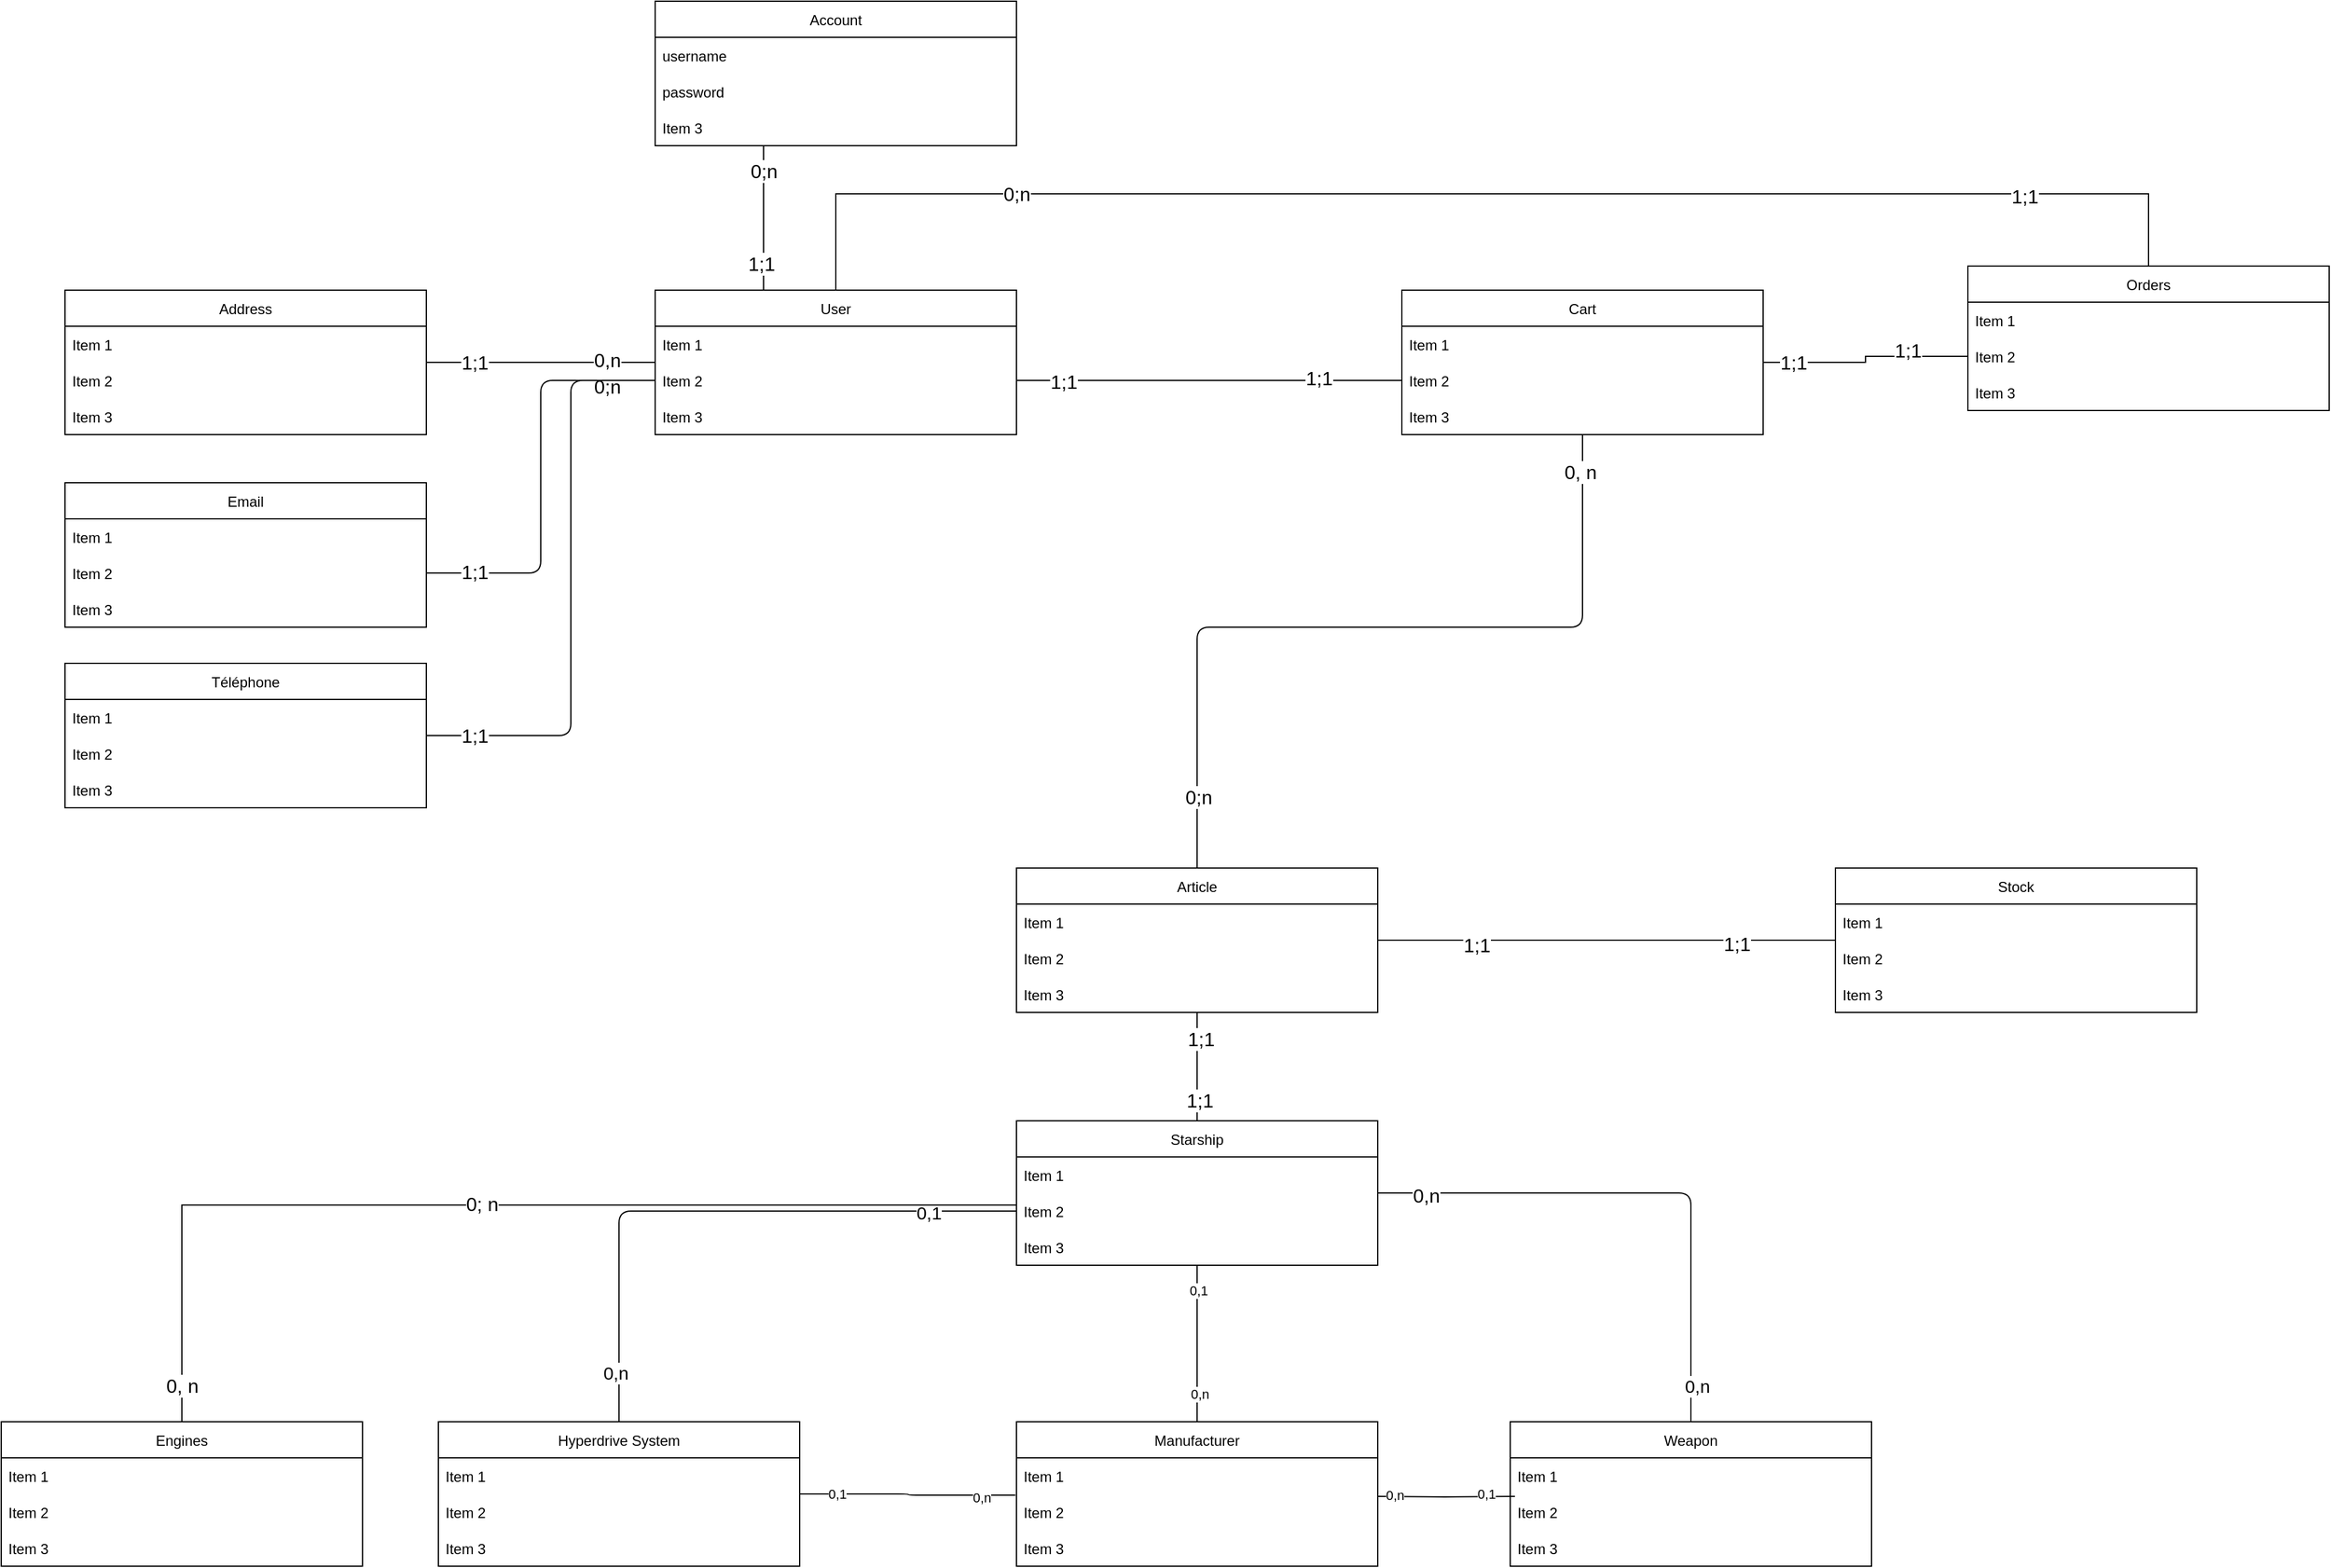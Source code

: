 <mxfile version="20.4.1" type="device"><diagram id="rT2Iz0kQ0QeKjSyK0mI3" name="Page-1"><mxGraphModel dx="2305" dy="2018" grid="1" gridSize="10" guides="1" tooltips="1" connect="1" arrows="1" fold="1" page="1" pageScale="1" pageWidth="827" pageHeight="1169" math="0" shadow="0"><root><mxCell id="0"/><mxCell id="1" parent="0"/><mxCell id="h0poUGwmdhErzP5atCPC-44" style="edgeStyle=orthogonalEdgeStyle;rounded=1;orthogonalLoop=1;jettySize=auto;html=1;entryX=0.5;entryY=1;entryDx=0;entryDy=0;fontSize=16;endArrow=none;endFill=0;" parent="1" source="kYC4Vudnu6UgbGnyL3V1-33" target="h0poUGwmdhErzP5atCPC-37" edge="1"><mxGeometry relative="1" as="geometry"><mxPoint x="440" y="500" as="sourcePoint"/><Array as="points"><mxPoint x="430" y="360"/><mxPoint x="750" y="360"/></Array></mxGeometry></mxCell><mxCell id="h0poUGwmdhErzP5atCPC-45" value="0, n" style="edgeLabel;html=1;align=center;verticalAlign=middle;resizable=0;points=[];fontSize=16;" parent="h0poUGwmdhErzP5atCPC-44" vertex="1" connectable="0"><mxGeometry x="0.911" y="2" relative="1" as="geometry"><mxPoint as="offset"/></mxGeometry></mxCell><mxCell id="h0poUGwmdhErzP5atCPC-46" value="0;n" style="edgeLabel;html=1;align=center;verticalAlign=middle;resizable=0;points=[];fontSize=16;" parent="h0poUGwmdhErzP5atCPC-44" vertex="1" connectable="0"><mxGeometry x="-0.826" y="-1" relative="1" as="geometry"><mxPoint as="offset"/></mxGeometry></mxCell><mxCell id="kYC4Vudnu6UgbGnyL3V1-67" style="edgeStyle=orthogonalEdgeStyle;rounded=0;orthogonalLoop=1;jettySize=auto;html=1;fontSize=16;endArrow=none;endFill=0;" edge="1" parent="1" source="h0poUGwmdhErzP5atCPC-33" target="kYC4Vudnu6UgbGnyL3V1-43"><mxGeometry relative="1" as="geometry"><Array as="points"><mxPoint x="130"/><mxPoint x="1220"/></Array></mxGeometry></mxCell><mxCell id="kYC4Vudnu6UgbGnyL3V1-68" value="0;n" style="edgeLabel;html=1;align=center;verticalAlign=middle;resizable=0;points=[];fontSize=16;" vertex="1" connectable="0" parent="kYC4Vudnu6UgbGnyL3V1-67"><mxGeometry x="-0.62" y="-5" relative="1" as="geometry"><mxPoint x="-4" y="-5" as="offset"/></mxGeometry></mxCell><mxCell id="kYC4Vudnu6UgbGnyL3V1-69" value="1;1" style="edgeLabel;html=1;align=center;verticalAlign=middle;resizable=0;points=[];fontSize=16;" vertex="1" connectable="0" parent="kYC4Vudnu6UgbGnyL3V1-67"><mxGeometry x="0.734" y="-2" relative="1" as="geometry"><mxPoint as="offset"/></mxGeometry></mxCell><mxCell id="h0poUGwmdhErzP5atCPC-33" value="User" style="swimlane;fontStyle=0;childLayout=stackLayout;horizontal=1;startSize=30;horizontalStack=0;resizeParent=1;resizeParentMax=0;resizeLast=0;collapsible=1;marginBottom=0;" parent="1" vertex="1"><mxGeometry x="-20" y="80" width="300" height="120" as="geometry"/></mxCell><mxCell id="h0poUGwmdhErzP5atCPC-34" value="Item 1" style="text;strokeColor=none;fillColor=none;align=left;verticalAlign=middle;spacingLeft=4;spacingRight=4;overflow=hidden;points=[[0,0.5],[1,0.5]];portConstraint=eastwest;rotatable=0;" parent="h0poUGwmdhErzP5atCPC-33" vertex="1"><mxGeometry y="30" width="300" height="30" as="geometry"/></mxCell><mxCell id="h0poUGwmdhErzP5atCPC-35" value="Item 2" style="text;strokeColor=none;fillColor=none;align=left;verticalAlign=middle;spacingLeft=4;spacingRight=4;overflow=hidden;points=[[0,0.5],[1,0.5]];portConstraint=eastwest;rotatable=0;" parent="h0poUGwmdhErzP5atCPC-33" vertex="1"><mxGeometry y="60" width="300" height="30" as="geometry"/></mxCell><mxCell id="h0poUGwmdhErzP5atCPC-36" value="Item 3" style="text;strokeColor=none;fillColor=none;align=left;verticalAlign=middle;spacingLeft=4;spacingRight=4;overflow=hidden;points=[[0,0.5],[1,0.5]];portConstraint=eastwest;rotatable=0;" parent="h0poUGwmdhErzP5atCPC-33" vertex="1"><mxGeometry y="90" width="300" height="30" as="geometry"/></mxCell><mxCell id="h0poUGwmdhErzP5atCPC-37" value="Cart" style="swimlane;fontStyle=0;childLayout=stackLayout;horizontal=1;startSize=30;horizontalStack=0;resizeParent=1;resizeParentMax=0;resizeLast=0;collapsible=1;marginBottom=0;" parent="1" vertex="1"><mxGeometry x="600" y="80" width="300" height="120" as="geometry"/></mxCell><mxCell id="h0poUGwmdhErzP5atCPC-38" value="Item 1" style="text;strokeColor=none;fillColor=none;align=left;verticalAlign=middle;spacingLeft=4;spacingRight=4;overflow=hidden;points=[[0,0.5],[1,0.5]];portConstraint=eastwest;rotatable=0;" parent="h0poUGwmdhErzP5atCPC-37" vertex="1"><mxGeometry y="30" width="300" height="30" as="geometry"/></mxCell><mxCell id="h0poUGwmdhErzP5atCPC-39" value="Item 2" style="text;strokeColor=none;fillColor=none;align=left;verticalAlign=middle;spacingLeft=4;spacingRight=4;overflow=hidden;points=[[0,0.5],[1,0.5]];portConstraint=eastwest;rotatable=0;" parent="h0poUGwmdhErzP5atCPC-37" vertex="1"><mxGeometry y="60" width="300" height="30" as="geometry"/></mxCell><mxCell id="h0poUGwmdhErzP5atCPC-40" value="Item 3" style="text;strokeColor=none;fillColor=none;align=left;verticalAlign=middle;spacingLeft=4;spacingRight=4;overflow=hidden;points=[[0,0.5],[1,0.5]];portConstraint=eastwest;rotatable=0;" parent="h0poUGwmdhErzP5atCPC-37" vertex="1"><mxGeometry y="90" width="300" height="30" as="geometry"/></mxCell><mxCell id="h0poUGwmdhErzP5atCPC-41" style="edgeStyle=orthogonalEdgeStyle;rounded=1;orthogonalLoop=1;jettySize=auto;html=1;entryX=0;entryY=0.5;entryDx=0;entryDy=0;fontSize=16;endArrow=none;endFill=0;" parent="1" source="h0poUGwmdhErzP5atCPC-35" target="h0poUGwmdhErzP5atCPC-39" edge="1"><mxGeometry relative="1" as="geometry"/></mxCell><mxCell id="h0poUGwmdhErzP5atCPC-42" value="1;1" style="edgeLabel;html=1;align=center;verticalAlign=middle;resizable=0;points=[];fontSize=16;" parent="h0poUGwmdhErzP5atCPC-41" vertex="1" connectable="0"><mxGeometry x="0.569" y="2" relative="1" as="geometry"><mxPoint as="offset"/></mxGeometry></mxCell><mxCell id="h0poUGwmdhErzP5atCPC-43" value="1;1" style="edgeLabel;html=1;align=center;verticalAlign=middle;resizable=0;points=[];fontSize=16;" parent="h0poUGwmdhErzP5atCPC-41" vertex="1" connectable="0"><mxGeometry x="-0.756" y="-1" relative="1" as="geometry"><mxPoint as="offset"/></mxGeometry></mxCell><mxCell id="kYC4Vudnu6UgbGnyL3V1-37" style="edgeStyle=orthogonalEdgeStyle;rounded=0;orthogonalLoop=1;jettySize=auto;html=1;endArrow=none;endFill=0;" edge="1" parent="1" source="h0poUGwmdhErzP5atCPC-53" target="kYC4Vudnu6UgbGnyL3V1-33"><mxGeometry relative="1" as="geometry"><Array as="points"><mxPoint x="680" y="620"/><mxPoint x="680" y="620"/></Array></mxGeometry></mxCell><mxCell id="kYC4Vudnu6UgbGnyL3V1-38" value="1;1" style="edgeLabel;html=1;align=center;verticalAlign=middle;resizable=0;points=[];fontSize=16;" vertex="1" connectable="0" parent="kYC4Vudnu6UgbGnyL3V1-37"><mxGeometry x="-0.568" y="3" relative="1" as="geometry"><mxPoint as="offset"/></mxGeometry></mxCell><mxCell id="kYC4Vudnu6UgbGnyL3V1-39" value="1;1" style="edgeLabel;html=1;align=center;verticalAlign=middle;resizable=0;points=[];fontSize=16;" vertex="1" connectable="0" parent="kYC4Vudnu6UgbGnyL3V1-37"><mxGeometry x="0.568" y="4" relative="1" as="geometry"><mxPoint as="offset"/></mxGeometry></mxCell><mxCell id="h0poUGwmdhErzP5atCPC-53" value="Stock" style="swimlane;fontStyle=0;childLayout=stackLayout;horizontal=1;startSize=30;horizontalStack=0;resizeParent=1;resizeParentMax=0;resizeLast=0;collapsible=1;marginBottom=0;" parent="1" vertex="1"><mxGeometry x="960" y="560" width="300" height="120" as="geometry"/></mxCell><mxCell id="h0poUGwmdhErzP5atCPC-54" value="Item 1" style="text;strokeColor=none;fillColor=none;align=left;verticalAlign=middle;spacingLeft=4;spacingRight=4;overflow=hidden;points=[[0,0.5],[1,0.5]];portConstraint=eastwest;rotatable=0;" parent="h0poUGwmdhErzP5atCPC-53" vertex="1"><mxGeometry y="30" width="300" height="30" as="geometry"/></mxCell><mxCell id="h0poUGwmdhErzP5atCPC-55" value="Item 2" style="text;strokeColor=none;fillColor=none;align=left;verticalAlign=middle;spacingLeft=4;spacingRight=4;overflow=hidden;points=[[0,0.5],[1,0.5]];portConstraint=eastwest;rotatable=0;" parent="h0poUGwmdhErzP5atCPC-53" vertex="1"><mxGeometry y="60" width="300" height="30" as="geometry"/></mxCell><mxCell id="h0poUGwmdhErzP5atCPC-56" value="Item 3" style="text;strokeColor=none;fillColor=none;align=left;verticalAlign=middle;spacingLeft=4;spacingRight=4;overflow=hidden;points=[[0,0.5],[1,0.5]];portConstraint=eastwest;rotatable=0;" parent="h0poUGwmdhErzP5atCPC-53" vertex="1"><mxGeometry y="90" width="300" height="30" as="geometry"/></mxCell><mxCell id="h0poUGwmdhErzP5atCPC-64" style="edgeStyle=orthogonalEdgeStyle;rounded=1;orthogonalLoop=1;jettySize=auto;html=1;fontSize=16;endArrow=none;endFill=0;" parent="1" source="h0poUGwmdhErzP5atCPC-60" target="h0poUGwmdhErzP5atCPC-33" edge="1"><mxGeometry relative="1" as="geometry"><Array as="points"><mxPoint x="-40" y="140"/><mxPoint x="-40" y="140"/></Array></mxGeometry></mxCell><mxCell id="h0poUGwmdhErzP5atCPC-65" value="0,n" style="edgeLabel;html=1;align=center;verticalAlign=middle;resizable=0;points=[];fontSize=16;" parent="h0poUGwmdhErzP5atCPC-64" vertex="1" connectable="0"><mxGeometry x="0.789" y="2" relative="1" as="geometry"><mxPoint x="-20" as="offset"/></mxGeometry></mxCell><mxCell id="h0poUGwmdhErzP5atCPC-66" value="1;1" style="edgeLabel;html=1;align=center;verticalAlign=middle;resizable=0;points=[];fontSize=16;" parent="h0poUGwmdhErzP5atCPC-64" vertex="1" connectable="0"><mxGeometry x="-0.632" relative="1" as="geometry"><mxPoint x="5" as="offset"/></mxGeometry></mxCell><mxCell id="h0poUGwmdhErzP5atCPC-60" value="Address" style="swimlane;fontStyle=0;childLayout=stackLayout;horizontal=1;startSize=30;horizontalStack=0;resizeParent=1;resizeParentMax=0;resizeLast=0;collapsible=1;marginBottom=0;" parent="1" vertex="1"><mxGeometry x="-510" y="80" width="300" height="120" as="geometry"/></mxCell><mxCell id="h0poUGwmdhErzP5atCPC-61" value="Item 1" style="text;strokeColor=none;fillColor=none;align=left;verticalAlign=middle;spacingLeft=4;spacingRight=4;overflow=hidden;points=[[0,0.5],[1,0.5]];portConstraint=eastwest;rotatable=0;" parent="h0poUGwmdhErzP5atCPC-60" vertex="1"><mxGeometry y="30" width="300" height="30" as="geometry"/></mxCell><mxCell id="h0poUGwmdhErzP5atCPC-62" value="Item 2" style="text;strokeColor=none;fillColor=none;align=left;verticalAlign=middle;spacingLeft=4;spacingRight=4;overflow=hidden;points=[[0,0.5],[1,0.5]];portConstraint=eastwest;rotatable=0;" parent="h0poUGwmdhErzP5atCPC-60" vertex="1"><mxGeometry y="60" width="300" height="30" as="geometry"/></mxCell><mxCell id="h0poUGwmdhErzP5atCPC-63" value="Item 3" style="text;strokeColor=none;fillColor=none;align=left;verticalAlign=middle;spacingLeft=4;spacingRight=4;overflow=hidden;points=[[0,0.5],[1,0.5]];portConstraint=eastwest;rotatable=0;" parent="h0poUGwmdhErzP5atCPC-60" vertex="1"><mxGeometry y="90" width="300" height="30" as="geometry"/></mxCell><mxCell id="h0poUGwmdhErzP5atCPC-67" value="Email" style="swimlane;fontStyle=0;childLayout=stackLayout;horizontal=1;startSize=30;horizontalStack=0;resizeParent=1;resizeParentMax=0;resizeLast=0;collapsible=1;marginBottom=0;" parent="1" vertex="1"><mxGeometry x="-510" y="240" width="300" height="120" as="geometry"/></mxCell><mxCell id="h0poUGwmdhErzP5atCPC-68" value="Item 1" style="text;strokeColor=none;fillColor=none;align=left;verticalAlign=middle;spacingLeft=4;spacingRight=4;overflow=hidden;points=[[0,0.5],[1,0.5]];portConstraint=eastwest;rotatable=0;" parent="h0poUGwmdhErzP5atCPC-67" vertex="1"><mxGeometry y="30" width="300" height="30" as="geometry"/></mxCell><mxCell id="h0poUGwmdhErzP5atCPC-69" value="Item 2" style="text;strokeColor=none;fillColor=none;align=left;verticalAlign=middle;spacingLeft=4;spacingRight=4;overflow=hidden;points=[[0,0.5],[1,0.5]];portConstraint=eastwest;rotatable=0;" parent="h0poUGwmdhErzP5atCPC-67" vertex="1"><mxGeometry y="60" width="300" height="30" as="geometry"/></mxCell><mxCell id="h0poUGwmdhErzP5atCPC-70" value="Item 3" style="text;strokeColor=none;fillColor=none;align=left;verticalAlign=middle;spacingLeft=4;spacingRight=4;overflow=hidden;points=[[0,0.5],[1,0.5]];portConstraint=eastwest;rotatable=0;" parent="h0poUGwmdhErzP5atCPC-67" vertex="1"><mxGeometry y="90" width="300" height="30" as="geometry"/></mxCell><mxCell id="h0poUGwmdhErzP5atCPC-71" style="edgeStyle=orthogonalEdgeStyle;rounded=1;orthogonalLoop=1;jettySize=auto;html=1;fontSize=16;endArrow=none;endFill=0;" parent="1" source="h0poUGwmdhErzP5atCPC-67" target="h0poUGwmdhErzP5atCPC-35" edge="1"><mxGeometry relative="1" as="geometry"><Array as="points"><mxPoint x="-115" y="315"/><mxPoint x="-115" y="155"/></Array></mxGeometry></mxCell><mxCell id="h0poUGwmdhErzP5atCPC-72" value="0;n" style="edgeLabel;html=1;align=center;verticalAlign=middle;resizable=0;points=[];fontSize=16;" parent="h0poUGwmdhErzP5atCPC-71" vertex="1" connectable="0"><mxGeometry x="0.811" y="3" relative="1" as="geometry"><mxPoint x="-7" y="8" as="offset"/></mxGeometry></mxCell><mxCell id="h0poUGwmdhErzP5atCPC-73" value="1;1" style="edgeLabel;html=1;align=center;verticalAlign=middle;resizable=0;points=[];fontSize=16;" parent="h0poUGwmdhErzP5atCPC-71" vertex="1" connectable="0"><mxGeometry x="-0.823" y="1" relative="1" as="geometry"><mxPoint x="9" as="offset"/></mxGeometry></mxCell><mxCell id="h0poUGwmdhErzP5atCPC-78" style="edgeStyle=orthogonalEdgeStyle;rounded=1;orthogonalLoop=1;jettySize=auto;html=1;entryX=0;entryY=0.5;entryDx=0;entryDy=0;fontSize=16;endArrow=none;endFill=0;" parent="1" source="h0poUGwmdhErzP5atCPC-74" target="h0poUGwmdhErzP5atCPC-35" edge="1"><mxGeometry relative="1" as="geometry"><Array as="points"><mxPoint x="-90" y="450"/><mxPoint x="-90" y="155"/></Array></mxGeometry></mxCell><mxCell id="h0poUGwmdhErzP5atCPC-79" value="1;1" style="edgeLabel;html=1;align=center;verticalAlign=middle;resizable=0;points=[];fontSize=16;" parent="h0poUGwmdhErzP5atCPC-78" vertex="1" connectable="0"><mxGeometry x="-0.897" y="-1" relative="1" as="geometry"><mxPoint x="15" y="-1" as="offset"/></mxGeometry></mxCell><mxCell id="h0poUGwmdhErzP5atCPC-74" value="Téléphone" style="swimlane;fontStyle=0;childLayout=stackLayout;horizontal=1;startSize=30;horizontalStack=0;resizeParent=1;resizeParentMax=0;resizeLast=0;collapsible=1;marginBottom=0;" parent="1" vertex="1"><mxGeometry x="-510" y="390" width="300" height="120" as="geometry"/></mxCell><mxCell id="h0poUGwmdhErzP5atCPC-75" value="Item 1" style="text;strokeColor=none;fillColor=none;align=left;verticalAlign=middle;spacingLeft=4;spacingRight=4;overflow=hidden;points=[[0,0.5],[1,0.5]];portConstraint=eastwest;rotatable=0;" parent="h0poUGwmdhErzP5atCPC-74" vertex="1"><mxGeometry y="30" width="300" height="30" as="geometry"/></mxCell><mxCell id="h0poUGwmdhErzP5atCPC-76" value="Item 2" style="text;strokeColor=none;fillColor=none;align=left;verticalAlign=middle;spacingLeft=4;spacingRight=4;overflow=hidden;points=[[0,0.5],[1,0.5]];portConstraint=eastwest;rotatable=0;" parent="h0poUGwmdhErzP5atCPC-74" vertex="1"><mxGeometry y="60" width="300" height="30" as="geometry"/></mxCell><mxCell id="h0poUGwmdhErzP5atCPC-77" value="Item 3" style="text;strokeColor=none;fillColor=none;align=left;verticalAlign=middle;spacingLeft=4;spacingRight=4;overflow=hidden;points=[[0,0.5],[1,0.5]];portConstraint=eastwest;rotatable=0;" parent="h0poUGwmdhErzP5atCPC-74" vertex="1"><mxGeometry y="90" width="300" height="30" as="geometry"/></mxCell><mxCell id="kYC4Vudnu6UgbGnyL3V1-1" style="edgeStyle=orthogonalEdgeStyle;rounded=1;orthogonalLoop=1;jettySize=auto;html=1;endArrow=none;endFill=0;" edge="1" parent="1" source="kYC4Vudnu6UgbGnyL3V1-4" target="kYC4Vudnu6UgbGnyL3V1-12"><mxGeometry relative="1" as="geometry"/></mxCell><mxCell id="kYC4Vudnu6UgbGnyL3V1-2" value="&lt;font style=&quot;font-size: 16px&quot;&gt;0,n&lt;/font&gt;" style="edgeLabel;html=1;align=center;verticalAlign=middle;resizable=0;points=[];" vertex="1" connectable="0" parent="kYC4Vudnu6UgbGnyL3V1-1"><mxGeometry x="-0.822" y="-2" relative="1" as="geometry"><mxPoint as="offset"/></mxGeometry></mxCell><mxCell id="kYC4Vudnu6UgbGnyL3V1-3" value="0,n" style="edgeLabel;html=1;align=center;verticalAlign=middle;resizable=0;points=[];fontSize=15;" vertex="1" connectable="0" parent="kYC4Vudnu6UgbGnyL3V1-1"><mxGeometry x="0.867" y="5" relative="1" as="geometry"><mxPoint as="offset"/></mxGeometry></mxCell><mxCell id="kYC4Vudnu6UgbGnyL3V1-40" style="edgeStyle=orthogonalEdgeStyle;rounded=0;orthogonalLoop=1;jettySize=auto;html=1;fontSize=16;endArrow=none;endFill=0;" edge="1" parent="1" source="kYC4Vudnu6UgbGnyL3V1-4" target="kYC4Vudnu6UgbGnyL3V1-33"><mxGeometry relative="1" as="geometry"><Array as="points"><mxPoint x="430" y="700"/><mxPoint x="430" y="700"/></Array></mxGeometry></mxCell><mxCell id="kYC4Vudnu6UgbGnyL3V1-41" value="1;1" style="edgeLabel;html=1;align=center;verticalAlign=middle;resizable=0;points=[];fontSize=16;" vertex="1" connectable="0" parent="kYC4Vudnu6UgbGnyL3V1-40"><mxGeometry x="-0.622" y="-2" relative="1" as="geometry"><mxPoint as="offset"/></mxGeometry></mxCell><mxCell id="kYC4Vudnu6UgbGnyL3V1-4" value="Starship" style="swimlane;fontStyle=0;childLayout=stackLayout;horizontal=1;startSize=30;horizontalStack=0;resizeParent=1;resizeParentMax=0;resizeLast=0;collapsible=1;marginBottom=0;" vertex="1" parent="1"><mxGeometry x="280" y="770" width="300" height="120" as="geometry"/></mxCell><mxCell id="kYC4Vudnu6UgbGnyL3V1-5" value="Item 1" style="text;strokeColor=none;fillColor=none;align=left;verticalAlign=middle;spacingLeft=4;spacingRight=4;overflow=hidden;points=[[0,0.5],[1,0.5]];portConstraint=eastwest;rotatable=0;" vertex="1" parent="kYC4Vudnu6UgbGnyL3V1-4"><mxGeometry y="30" width="300" height="30" as="geometry"/></mxCell><mxCell id="kYC4Vudnu6UgbGnyL3V1-6" value="Item 2" style="text;strokeColor=none;fillColor=none;align=left;verticalAlign=middle;spacingLeft=4;spacingRight=4;overflow=hidden;points=[[0,0.5],[1,0.5]];portConstraint=eastwest;rotatable=0;" vertex="1" parent="kYC4Vudnu6UgbGnyL3V1-4"><mxGeometry y="60" width="300" height="30" as="geometry"/></mxCell><mxCell id="kYC4Vudnu6UgbGnyL3V1-7" value="Item 3" style="text;strokeColor=none;fillColor=none;align=left;verticalAlign=middle;spacingLeft=4;spacingRight=4;overflow=hidden;points=[[0,0.5],[1,0.5]];portConstraint=eastwest;rotatable=0;" vertex="1" parent="kYC4Vudnu6UgbGnyL3V1-4"><mxGeometry y="90" width="300" height="30" as="geometry"/></mxCell><mxCell id="kYC4Vudnu6UgbGnyL3V1-8" value="Hyperdrive System" style="swimlane;fontStyle=0;childLayout=stackLayout;horizontal=1;startSize=30;horizontalStack=0;resizeParent=1;resizeParentMax=0;resizeLast=0;collapsible=1;marginBottom=0;" vertex="1" parent="1"><mxGeometry x="-200" y="1020" width="300" height="120" as="geometry"/></mxCell><mxCell id="kYC4Vudnu6UgbGnyL3V1-9" value="Item 1" style="text;strokeColor=none;fillColor=none;align=left;verticalAlign=middle;spacingLeft=4;spacingRight=4;overflow=hidden;points=[[0,0.5],[1,0.5]];portConstraint=eastwest;rotatable=0;" vertex="1" parent="kYC4Vudnu6UgbGnyL3V1-8"><mxGeometry y="30" width="300" height="30" as="geometry"/></mxCell><mxCell id="kYC4Vudnu6UgbGnyL3V1-10" value="Item 2" style="text;strokeColor=none;fillColor=none;align=left;verticalAlign=middle;spacingLeft=4;spacingRight=4;overflow=hidden;points=[[0,0.5],[1,0.5]];portConstraint=eastwest;rotatable=0;" vertex="1" parent="kYC4Vudnu6UgbGnyL3V1-8"><mxGeometry y="60" width="300" height="30" as="geometry"/></mxCell><mxCell id="kYC4Vudnu6UgbGnyL3V1-11" value="Item 3" style="text;strokeColor=none;fillColor=none;align=left;verticalAlign=middle;spacingLeft=4;spacingRight=4;overflow=hidden;points=[[0,0.5],[1,0.5]];portConstraint=eastwest;rotatable=0;" vertex="1" parent="kYC4Vudnu6UgbGnyL3V1-8"><mxGeometry y="90" width="300" height="30" as="geometry"/></mxCell><mxCell id="kYC4Vudnu6UgbGnyL3V1-12" value="Weapon" style="swimlane;fontStyle=0;childLayout=stackLayout;horizontal=1;startSize=30;horizontalStack=0;resizeParent=1;resizeParentMax=0;resizeLast=0;collapsible=1;marginBottom=0;" vertex="1" parent="1"><mxGeometry x="690" y="1020" width="300" height="120" as="geometry"/></mxCell><mxCell id="kYC4Vudnu6UgbGnyL3V1-13" value="Item 1" style="text;strokeColor=none;fillColor=none;align=left;verticalAlign=middle;spacingLeft=4;spacingRight=4;overflow=hidden;points=[[0,0.5],[1,0.5]];portConstraint=eastwest;rotatable=0;" vertex="1" parent="kYC4Vudnu6UgbGnyL3V1-12"><mxGeometry y="30" width="300" height="30" as="geometry"/></mxCell><mxCell id="kYC4Vudnu6UgbGnyL3V1-14" value="Item 2" style="text;strokeColor=none;fillColor=none;align=left;verticalAlign=middle;spacingLeft=4;spacingRight=4;overflow=hidden;points=[[0,0.5],[1,0.5]];portConstraint=eastwest;rotatable=0;" vertex="1" parent="kYC4Vudnu6UgbGnyL3V1-12"><mxGeometry y="60" width="300" height="30" as="geometry"/></mxCell><mxCell id="kYC4Vudnu6UgbGnyL3V1-15" value="Item 3" style="text;strokeColor=none;fillColor=none;align=left;verticalAlign=middle;spacingLeft=4;spacingRight=4;overflow=hidden;points=[[0,0.5],[1,0.5]];portConstraint=eastwest;rotatable=0;" vertex="1" parent="kYC4Vudnu6UgbGnyL3V1-12"><mxGeometry y="90" width="300" height="30" as="geometry"/></mxCell><mxCell id="kYC4Vudnu6UgbGnyL3V1-16" style="edgeStyle=orthogonalEdgeStyle;rounded=0;orthogonalLoop=1;jettySize=auto;html=1;entryX=0.5;entryY=0;entryDx=0;entryDy=0;strokeColor=none;" edge="1" parent="1" source="kYC4Vudnu6UgbGnyL3V1-17" target="kYC4Vudnu6UgbGnyL3V1-12"><mxGeometry relative="1" as="geometry"/></mxCell><mxCell id="kYC4Vudnu6UgbGnyL3V1-17" value="Manufacturer" style="swimlane;fontStyle=0;childLayout=stackLayout;horizontal=1;startSize=30;horizontalStack=0;resizeParent=1;resizeParentMax=0;resizeLast=0;collapsible=1;marginBottom=0;" vertex="1" parent="1"><mxGeometry x="280" y="1020" width="300" height="120" as="geometry"/></mxCell><mxCell id="kYC4Vudnu6UgbGnyL3V1-18" value="Item 1" style="text;strokeColor=none;fillColor=none;align=left;verticalAlign=middle;spacingLeft=4;spacingRight=4;overflow=hidden;points=[[0,0.5],[1,0.5]];portConstraint=eastwest;rotatable=0;" vertex="1" parent="kYC4Vudnu6UgbGnyL3V1-17"><mxGeometry y="30" width="300" height="30" as="geometry"/></mxCell><mxCell id="kYC4Vudnu6UgbGnyL3V1-19" value="Item 2" style="text;strokeColor=none;fillColor=none;align=left;verticalAlign=middle;spacingLeft=4;spacingRight=4;overflow=hidden;points=[[0,0.5],[1,0.5]];portConstraint=eastwest;rotatable=0;" vertex="1" parent="kYC4Vudnu6UgbGnyL3V1-17"><mxGeometry y="60" width="300" height="30" as="geometry"/></mxCell><mxCell id="kYC4Vudnu6UgbGnyL3V1-20" value="Item 3" style="text;strokeColor=none;fillColor=none;align=left;verticalAlign=middle;spacingLeft=4;spacingRight=4;overflow=hidden;points=[[0,0.5],[1,0.5]];portConstraint=eastwest;rotatable=0;" vertex="1" parent="kYC4Vudnu6UgbGnyL3V1-17"><mxGeometry y="90" width="300" height="30" as="geometry"/></mxCell><mxCell id="kYC4Vudnu6UgbGnyL3V1-21" style="edgeStyle=orthogonalEdgeStyle;rounded=1;orthogonalLoop=1;jettySize=auto;html=1;entryX=0.5;entryY=1;entryDx=0;entryDy=0;endArrow=none;endFill=0;exitX=0.5;exitY=0;exitDx=0;exitDy=0;" edge="1" parent="1" source="kYC4Vudnu6UgbGnyL3V1-17" target="kYC4Vudnu6UgbGnyL3V1-4"><mxGeometry relative="1" as="geometry"/></mxCell><mxCell id="kYC4Vudnu6UgbGnyL3V1-22" value="0,n" style="edgeLabel;html=1;align=center;verticalAlign=middle;resizable=0;points=[];" vertex="1" connectable="0" parent="kYC4Vudnu6UgbGnyL3V1-21"><mxGeometry x="-0.646" y="-2" relative="1" as="geometry"><mxPoint as="offset"/></mxGeometry></mxCell><mxCell id="kYC4Vudnu6UgbGnyL3V1-23" value="0,1" style="edgeLabel;html=1;align=center;verticalAlign=middle;resizable=0;points=[];" vertex="1" connectable="0" parent="kYC4Vudnu6UgbGnyL3V1-21"><mxGeometry x="0.677" y="-1" relative="1" as="geometry"><mxPoint as="offset"/></mxGeometry></mxCell><mxCell id="kYC4Vudnu6UgbGnyL3V1-24" style="edgeStyle=orthogonalEdgeStyle;orthogonalLoop=1;jettySize=auto;html=1;entryX=0.013;entryY=0.067;entryDx=0;entryDy=0;entryPerimeter=0;rounded=1;endArrow=none;endFill=0;" edge="1" parent="1" target="kYC4Vudnu6UgbGnyL3V1-14"><mxGeometry relative="1" as="geometry"><mxPoint x="580" y="1082" as="sourcePoint"/></mxGeometry></mxCell><mxCell id="kYC4Vudnu6UgbGnyL3V1-25" value="0,1" style="edgeLabel;html=1;align=center;verticalAlign=middle;resizable=0;points=[];" vertex="1" connectable="0" parent="kYC4Vudnu6UgbGnyL3V1-24"><mxGeometry x="-0.754" y="-1" relative="1" as="geometry"><mxPoint x="76" y="-3" as="offset"/></mxGeometry></mxCell><mxCell id="kYC4Vudnu6UgbGnyL3V1-26" value="0,n" style="edgeLabel;html=1;align=center;verticalAlign=middle;resizable=0;points=[];" vertex="1" connectable="0" parent="kYC4Vudnu6UgbGnyL3V1-24"><mxGeometry x="-0.754" y="1" relative="1" as="geometry"><mxPoint as="offset"/></mxGeometry></mxCell><mxCell id="kYC4Vudnu6UgbGnyL3V1-27" style="edgeStyle=orthogonalEdgeStyle;rounded=1;orthogonalLoop=1;jettySize=auto;html=1;endArrow=none;endFill=0;exitX=-0.003;exitY=0.033;exitDx=0;exitDy=0;exitPerimeter=0;" edge="1" parent="1" source="kYC4Vudnu6UgbGnyL3V1-19" target="kYC4Vudnu6UgbGnyL3V1-8"><mxGeometry relative="1" as="geometry"><mxPoint x="290" y="1080" as="sourcePoint"/><Array as="points"><mxPoint x="190" y="1080"/></Array></mxGeometry></mxCell><mxCell id="kYC4Vudnu6UgbGnyL3V1-28" value="0,1" style="edgeLabel;html=1;align=center;verticalAlign=middle;resizable=0;points=[];" vertex="1" connectable="0" parent="kYC4Vudnu6UgbGnyL3V1-27"><mxGeometry x="0.443" y="1" relative="1" as="geometry"><mxPoint x="-19" y="-1" as="offset"/></mxGeometry></mxCell><mxCell id="kYC4Vudnu6UgbGnyL3V1-29" value="0,n" style="edgeLabel;html=1;align=center;verticalAlign=middle;resizable=0;points=[];" vertex="1" connectable="0" parent="kYC4Vudnu6UgbGnyL3V1-27"><mxGeometry x="-0.688" y="2" relative="1" as="geometry"><mxPoint as="offset"/></mxGeometry></mxCell><mxCell id="kYC4Vudnu6UgbGnyL3V1-30" style="edgeStyle=orthogonalEdgeStyle;rounded=1;orthogonalLoop=1;jettySize=auto;html=1;entryX=0.5;entryY=0;entryDx=0;entryDy=0;endArrow=none;endFill=0;" edge="1" parent="1" source="kYC4Vudnu6UgbGnyL3V1-6" target="kYC4Vudnu6UgbGnyL3V1-8"><mxGeometry relative="1" as="geometry"/></mxCell><mxCell id="kYC4Vudnu6UgbGnyL3V1-31" value="0,n" style="edgeLabel;html=1;align=center;verticalAlign=middle;resizable=0;points=[];fontSize=15;" vertex="1" connectable="0" parent="kYC4Vudnu6UgbGnyL3V1-30"><mxGeometry x="0.838" y="-3" relative="1" as="geometry"><mxPoint as="offset"/></mxGeometry></mxCell><mxCell id="kYC4Vudnu6UgbGnyL3V1-32" value="0,1" style="edgeLabel;html=1;align=center;verticalAlign=middle;resizable=0;points=[];fontSize=15;" vertex="1" connectable="0" parent="kYC4Vudnu6UgbGnyL3V1-30"><mxGeometry x="-0.711" y="1" relative="1" as="geometry"><mxPoint as="offset"/></mxGeometry></mxCell><mxCell id="kYC4Vudnu6UgbGnyL3V1-33" value="Article" style="swimlane;fontStyle=0;childLayout=stackLayout;horizontal=1;startSize=30;horizontalStack=0;resizeParent=1;resizeParentMax=0;resizeLast=0;collapsible=1;marginBottom=0;" vertex="1" parent="1"><mxGeometry x="280" y="560" width="300" height="120" as="geometry"/></mxCell><mxCell id="kYC4Vudnu6UgbGnyL3V1-34" value="Item 1" style="text;strokeColor=none;fillColor=none;align=left;verticalAlign=middle;spacingLeft=4;spacingRight=4;overflow=hidden;points=[[0,0.5],[1,0.5]];portConstraint=eastwest;rotatable=0;" vertex="1" parent="kYC4Vudnu6UgbGnyL3V1-33"><mxGeometry y="30" width="300" height="30" as="geometry"/></mxCell><mxCell id="kYC4Vudnu6UgbGnyL3V1-35" value="Item 2" style="text;strokeColor=none;fillColor=none;align=left;verticalAlign=middle;spacingLeft=4;spacingRight=4;overflow=hidden;points=[[0,0.5],[1,0.5]];portConstraint=eastwest;rotatable=0;" vertex="1" parent="kYC4Vudnu6UgbGnyL3V1-33"><mxGeometry y="60" width="300" height="30" as="geometry"/></mxCell><mxCell id="kYC4Vudnu6UgbGnyL3V1-36" value="Item 3" style="text;strokeColor=none;fillColor=none;align=left;verticalAlign=middle;spacingLeft=4;spacingRight=4;overflow=hidden;points=[[0,0.5],[1,0.5]];portConstraint=eastwest;rotatable=0;" vertex="1" parent="kYC4Vudnu6UgbGnyL3V1-33"><mxGeometry y="90" width="300" height="30" as="geometry"/></mxCell><mxCell id="kYC4Vudnu6UgbGnyL3V1-42" value="1;1" style="edgeLabel;html=1;align=center;verticalAlign=middle;resizable=0;points=[];fontSize=16;" vertex="1" connectable="0" parent="1"><mxGeometry x="450" y="770" as="geometry"><mxPoint x="-17" y="-68" as="offset"/></mxGeometry></mxCell><mxCell id="kYC4Vudnu6UgbGnyL3V1-43" value="Orders" style="swimlane;fontStyle=0;childLayout=stackLayout;horizontal=1;startSize=30;horizontalStack=0;resizeParent=1;resizeParentMax=0;resizeLast=0;collapsible=1;marginBottom=0;" vertex="1" parent="1"><mxGeometry x="1070" y="60" width="300" height="120" as="geometry"/></mxCell><mxCell id="kYC4Vudnu6UgbGnyL3V1-44" value="Item 1" style="text;strokeColor=none;fillColor=none;align=left;verticalAlign=middle;spacingLeft=4;spacingRight=4;overflow=hidden;points=[[0,0.5],[1,0.5]];portConstraint=eastwest;rotatable=0;" vertex="1" parent="kYC4Vudnu6UgbGnyL3V1-43"><mxGeometry y="30" width="300" height="30" as="geometry"/></mxCell><mxCell id="kYC4Vudnu6UgbGnyL3V1-45" value="Item 2" style="text;strokeColor=none;fillColor=none;align=left;verticalAlign=middle;spacingLeft=4;spacingRight=4;overflow=hidden;points=[[0,0.5],[1,0.5]];portConstraint=eastwest;rotatable=0;" vertex="1" parent="kYC4Vudnu6UgbGnyL3V1-43"><mxGeometry y="60" width="300" height="30" as="geometry"/></mxCell><mxCell id="kYC4Vudnu6UgbGnyL3V1-46" value="Item 3" style="text;strokeColor=none;fillColor=none;align=left;verticalAlign=middle;spacingLeft=4;spacingRight=4;overflow=hidden;points=[[0,0.5],[1,0.5]];portConstraint=eastwest;rotatable=0;" vertex="1" parent="kYC4Vudnu6UgbGnyL3V1-43"><mxGeometry y="90" width="300" height="30" as="geometry"/></mxCell><mxCell id="kYC4Vudnu6UgbGnyL3V1-48" style="edgeStyle=orthogonalEdgeStyle;rounded=0;orthogonalLoop=1;jettySize=auto;html=1;fontSize=16;endArrow=none;endFill=0;" edge="1" parent="1" source="kYC4Vudnu6UgbGnyL3V1-45" target="h0poUGwmdhErzP5atCPC-37"><mxGeometry relative="1" as="geometry"/></mxCell><mxCell id="kYC4Vudnu6UgbGnyL3V1-49" value="1;1" style="edgeLabel;html=1;align=center;verticalAlign=middle;resizable=0;points=[];fontSize=16;" vertex="1" connectable="0" parent="kYC4Vudnu6UgbGnyL3V1-48"><mxGeometry x="0.768" relative="1" as="geometry"><mxPoint x="4" as="offset"/></mxGeometry></mxCell><mxCell id="kYC4Vudnu6UgbGnyL3V1-50" value="1;1" style="edgeLabel;html=1;align=center;verticalAlign=middle;resizable=0;points=[];fontSize=16;" vertex="1" connectable="0" parent="1"><mxGeometry x="1020.004" y="130" as="geometry"/></mxCell><mxCell id="kYC4Vudnu6UgbGnyL3V1-55" style="edgeStyle=orthogonalEdgeStyle;rounded=0;orthogonalLoop=1;jettySize=auto;html=1;fontSize=16;endArrow=none;endFill=0;" edge="1" parent="1" source="kYC4Vudnu6UgbGnyL3V1-51" target="kYC4Vudnu6UgbGnyL3V1-4"><mxGeometry relative="1" as="geometry"><Array as="points"><mxPoint x="-413" y="840"/></Array></mxGeometry></mxCell><mxCell id="kYC4Vudnu6UgbGnyL3V1-56" value="0, n" style="edgeLabel;html=1;align=center;verticalAlign=middle;resizable=0;points=[];fontSize=16;" vertex="1" connectable="0" parent="kYC4Vudnu6UgbGnyL3V1-55"><mxGeometry x="-0.931" relative="1" as="geometry"><mxPoint as="offset"/></mxGeometry></mxCell><mxCell id="kYC4Vudnu6UgbGnyL3V1-58" value="0; n" style="edgeLabel;html=1;align=center;verticalAlign=middle;resizable=0;points=[];fontSize=16;" vertex="1" connectable="0" parent="kYC4Vudnu6UgbGnyL3V1-55"><mxGeometry x="-0.018" y="1" relative="1" as="geometry"><mxPoint as="offset"/></mxGeometry></mxCell><mxCell id="kYC4Vudnu6UgbGnyL3V1-51" value="Engines" style="swimlane;fontStyle=0;childLayout=stackLayout;horizontal=1;startSize=30;horizontalStack=0;resizeParent=1;resizeParentMax=0;resizeLast=0;collapsible=1;marginBottom=0;" vertex="1" parent="1"><mxGeometry x="-563" y="1020" width="300" height="120" as="geometry"/></mxCell><mxCell id="kYC4Vudnu6UgbGnyL3V1-52" value="Item 1" style="text;strokeColor=none;fillColor=none;align=left;verticalAlign=middle;spacingLeft=4;spacingRight=4;overflow=hidden;points=[[0,0.5],[1,0.5]];portConstraint=eastwest;rotatable=0;" vertex="1" parent="kYC4Vudnu6UgbGnyL3V1-51"><mxGeometry y="30" width="300" height="30" as="geometry"/></mxCell><mxCell id="kYC4Vudnu6UgbGnyL3V1-53" value="Item 2" style="text;strokeColor=none;fillColor=none;align=left;verticalAlign=middle;spacingLeft=4;spacingRight=4;overflow=hidden;points=[[0,0.5],[1,0.5]];portConstraint=eastwest;rotatable=0;" vertex="1" parent="kYC4Vudnu6UgbGnyL3V1-51"><mxGeometry y="60" width="300" height="30" as="geometry"/></mxCell><mxCell id="kYC4Vudnu6UgbGnyL3V1-54" value="Item 3" style="text;strokeColor=none;fillColor=none;align=left;verticalAlign=middle;spacingLeft=4;spacingRight=4;overflow=hidden;points=[[0,0.5],[1,0.5]];portConstraint=eastwest;rotatable=0;" vertex="1" parent="kYC4Vudnu6UgbGnyL3V1-51"><mxGeometry y="90" width="300" height="30" as="geometry"/></mxCell><mxCell id="kYC4Vudnu6UgbGnyL3V1-64" style="edgeStyle=orthogonalEdgeStyle;rounded=0;orthogonalLoop=1;jettySize=auto;html=1;fontSize=16;endArrow=none;endFill=0;" edge="1" parent="1" source="kYC4Vudnu6UgbGnyL3V1-59" target="h0poUGwmdhErzP5atCPC-33"><mxGeometry relative="1" as="geometry"><Array as="points"><mxPoint x="70" y="40"/><mxPoint x="70" y="40"/></Array></mxGeometry></mxCell><mxCell id="kYC4Vudnu6UgbGnyL3V1-65" value="0;n" style="edgeLabel;html=1;align=center;verticalAlign=middle;resizable=0;points=[];fontSize=16;" vertex="1" connectable="0" parent="kYC4Vudnu6UgbGnyL3V1-64"><mxGeometry x="-0.65" relative="1" as="geometry"><mxPoint as="offset"/></mxGeometry></mxCell><mxCell id="kYC4Vudnu6UgbGnyL3V1-66" value="1;1" style="edgeLabel;html=1;align=center;verticalAlign=middle;resizable=0;points=[];fontSize=16;" vertex="1" connectable="0" parent="kYC4Vudnu6UgbGnyL3V1-64"><mxGeometry x="0.625" y="-2" relative="1" as="geometry"><mxPoint as="offset"/></mxGeometry></mxCell><mxCell id="kYC4Vudnu6UgbGnyL3V1-59" value="Account" style="swimlane;fontStyle=0;childLayout=stackLayout;horizontal=1;startSize=30;horizontalStack=0;resizeParent=1;resizeParentMax=0;resizeLast=0;collapsible=1;marginBottom=0;" vertex="1" parent="1"><mxGeometry x="-20" y="-160" width="300" height="120" as="geometry"/></mxCell><mxCell id="kYC4Vudnu6UgbGnyL3V1-60" value="username    " style="text;strokeColor=none;fillColor=none;align=left;verticalAlign=middle;spacingLeft=4;spacingRight=4;overflow=hidden;points=[[0,0.5],[1,0.5]];portConstraint=eastwest;rotatable=0;" vertex="1" parent="kYC4Vudnu6UgbGnyL3V1-59"><mxGeometry y="30" width="300" height="30" as="geometry"/></mxCell><mxCell id="kYC4Vudnu6UgbGnyL3V1-61" value="password" style="text;strokeColor=none;fillColor=none;align=left;verticalAlign=middle;spacingLeft=4;spacingRight=4;overflow=hidden;points=[[0,0.5],[1,0.5]];portConstraint=eastwest;rotatable=0;" vertex="1" parent="kYC4Vudnu6UgbGnyL3V1-59"><mxGeometry y="60" width="300" height="30" as="geometry"/></mxCell><mxCell id="kYC4Vudnu6UgbGnyL3V1-62" value="Item 3" style="text;strokeColor=none;fillColor=none;align=left;verticalAlign=middle;spacingLeft=4;spacingRight=4;overflow=hidden;points=[[0,0.5],[1,0.5]];portConstraint=eastwest;rotatable=0;" vertex="1" parent="kYC4Vudnu6UgbGnyL3V1-59"><mxGeometry y="90" width="300" height="30" as="geometry"/></mxCell></root></mxGraphModel></diagram></mxfile>